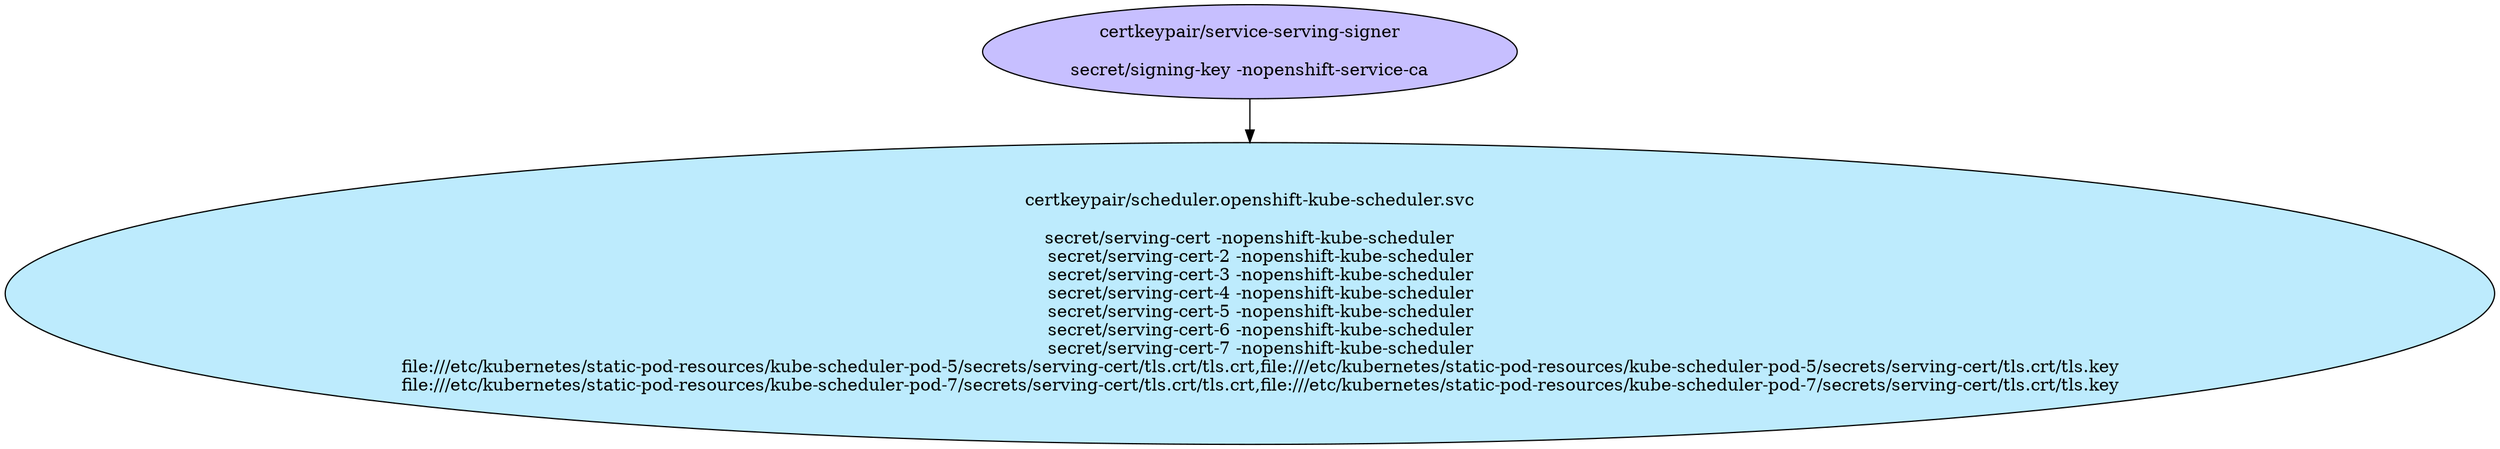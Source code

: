 digraph "Local Certificate" {
  // Node definitions.
  1 [
    label="certkeypair/service-serving-signer\n\nsecret/signing-key -nopenshift-service-ca\n"
    style=filled
    fillcolor="#c7bfff"
  ];
  15 [
    label="certkeypair/scheduler.openshift-kube-scheduler.svc\n\nsecret/serving-cert -nopenshift-kube-scheduler\n    secret/serving-cert-2 -nopenshift-kube-scheduler\n    secret/serving-cert-3 -nopenshift-kube-scheduler\n    secret/serving-cert-4 -nopenshift-kube-scheduler\n    secret/serving-cert-5 -nopenshift-kube-scheduler\n    secret/serving-cert-6 -nopenshift-kube-scheduler\n    secret/serving-cert-7 -nopenshift-kube-scheduler\n    file:///etc/kubernetes/static-pod-resources/kube-scheduler-pod-5/secrets/serving-cert/tls.crt/tls.crt,file:///etc/kubernetes/static-pod-resources/kube-scheduler-pod-5/secrets/serving-cert/tls.crt/tls.key\n    file:///etc/kubernetes/static-pod-resources/kube-scheduler-pod-7/secrets/serving-cert/tls.crt/tls.crt,file:///etc/kubernetes/static-pod-resources/kube-scheduler-pod-7/secrets/serving-cert/tls.crt/tls.key\n"
    style=filled
    fillcolor="#bdebfd"
  ];

  // Edge definitions.
  1 -> 15;
}